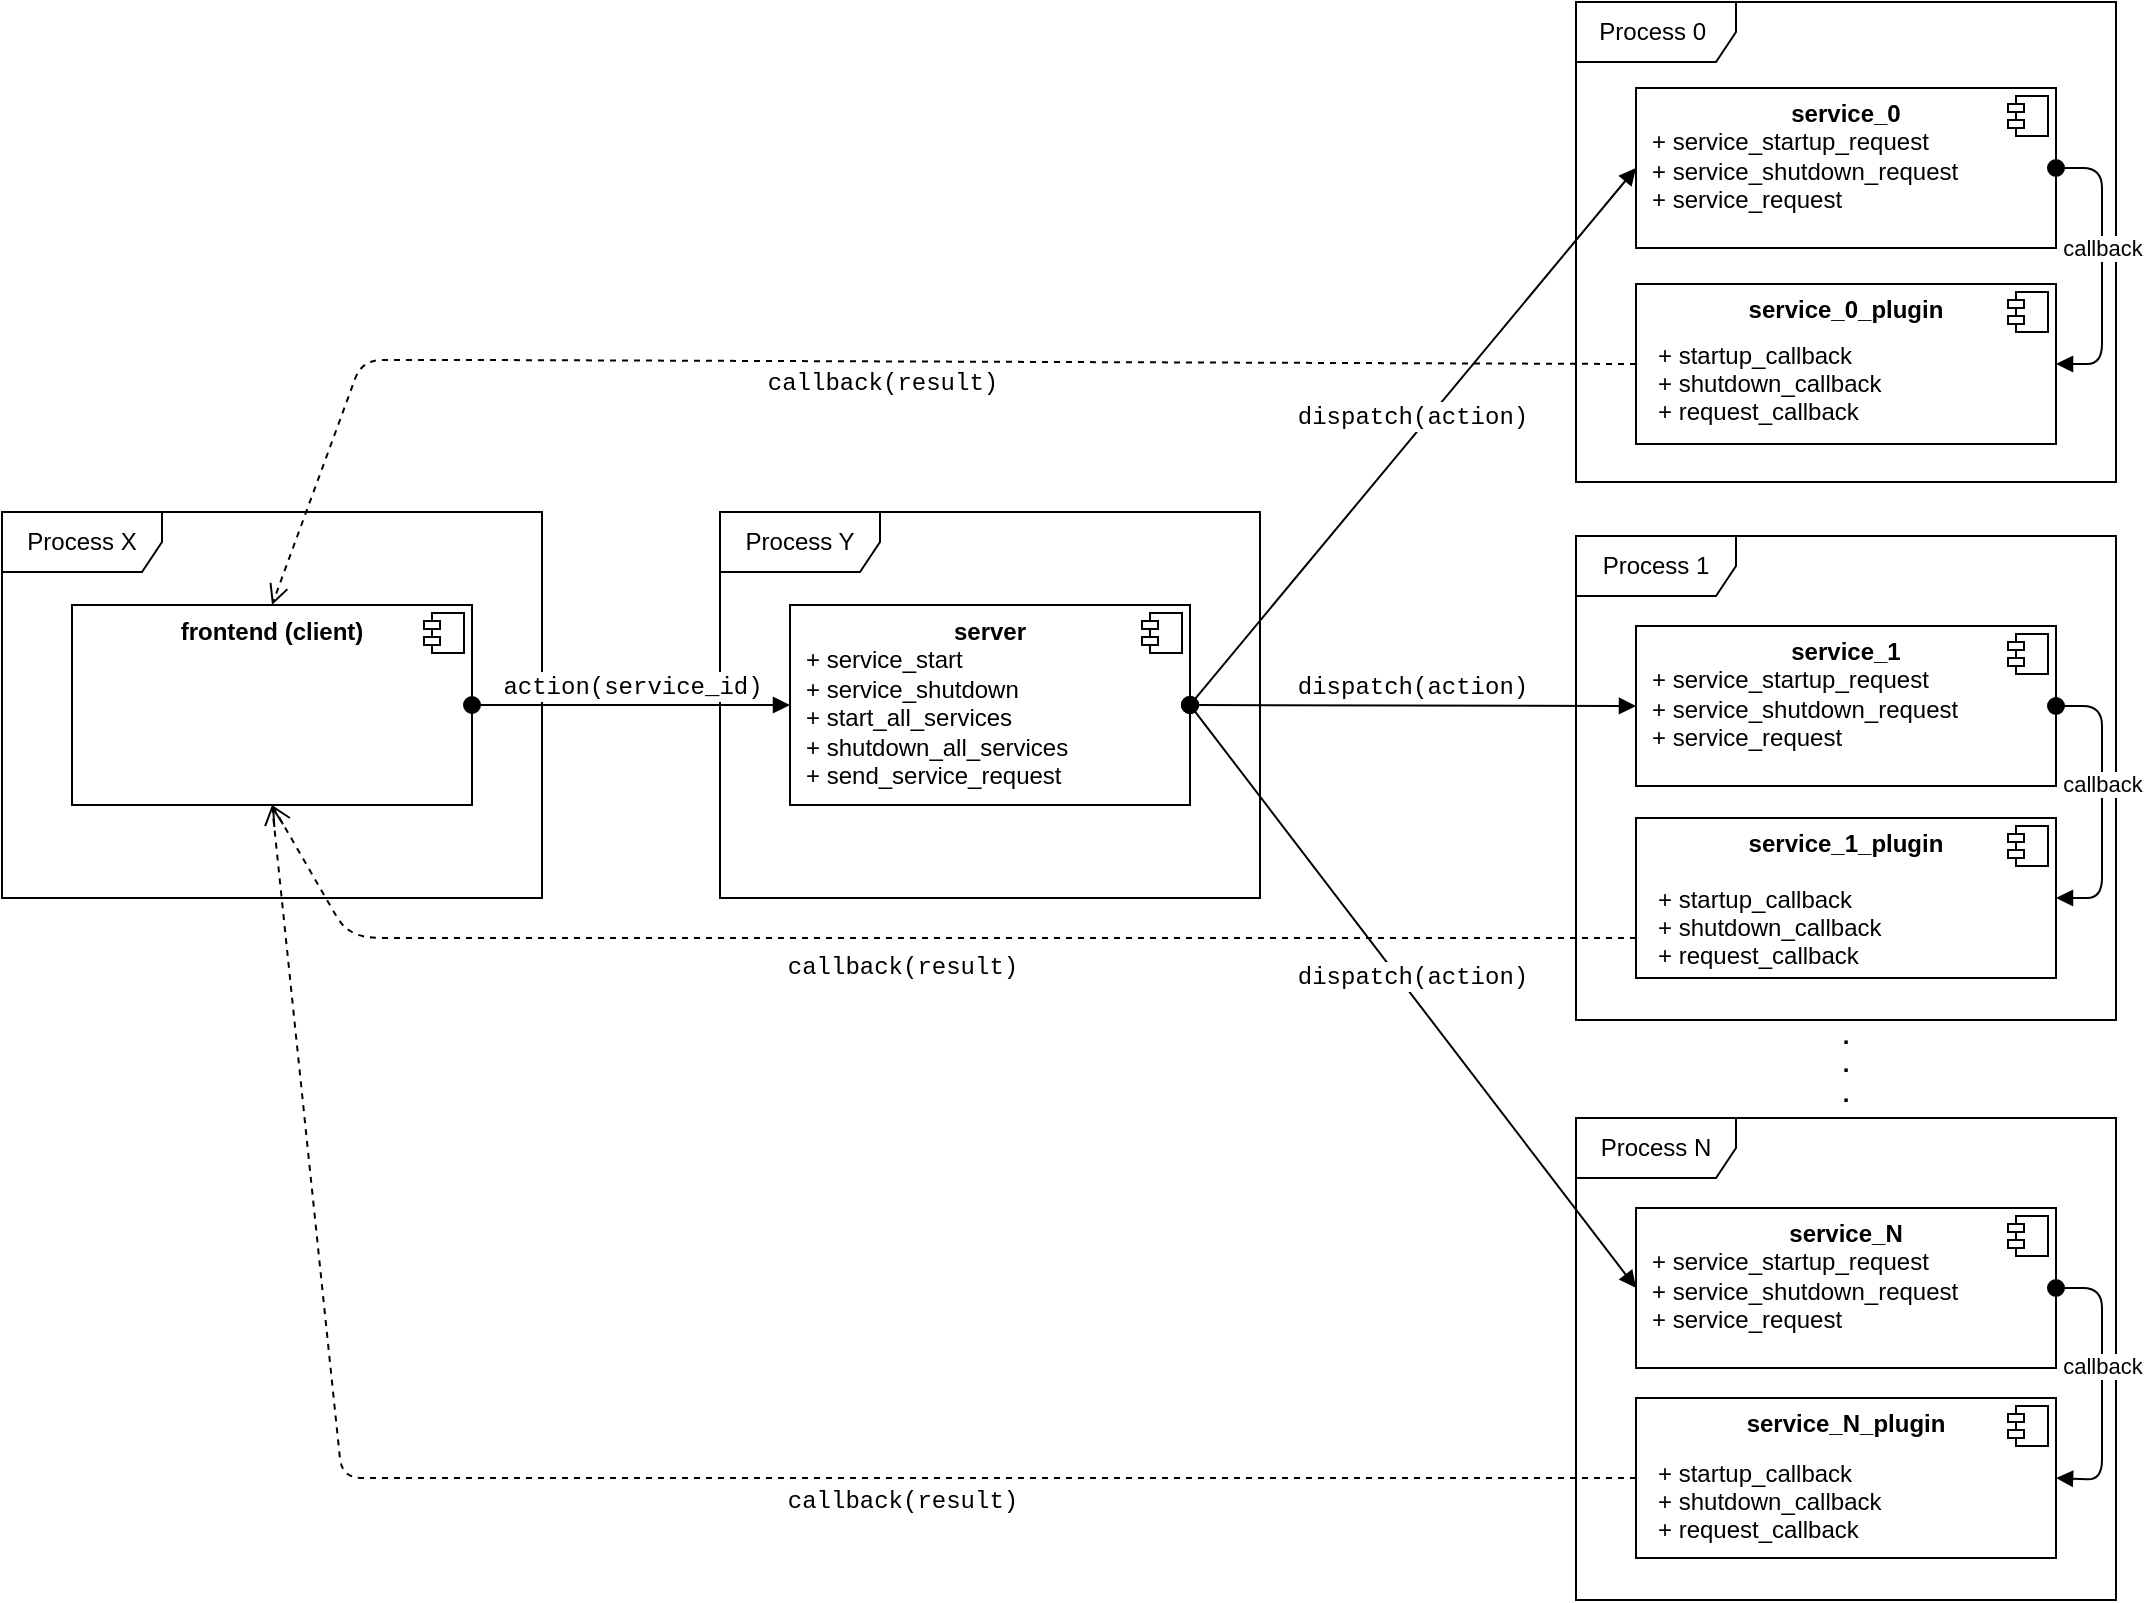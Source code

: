 <mxfile userAgent="Mozilla/5.0 (X11; Linux x86_64) AppleWebKit/537.36 (KHTML, like Gecko) Chrome/65.0.333.162 Safari/537.36" version="8.5.0" editor="www.draw.io" type="device"><diagram name="Page-1" id="c4acf3e9-155e-7222-9cf6-157b1a14988f"><mxGraphModel dx="1426" dy="808" grid="1" gridSize="10" guides="1" tooltips="1" connect="1" arrows="1" fold="1" page="1" pageScale="1" pageWidth="1100" pageHeight="850" background="#ffffff" math="0" shadow="0"><root><mxCell id="0"/><mxCell id="1" parent="0"/><mxCell id="6" value="&lt;p style=&quot;margin: 0px ; margin-top: 6px ; text-align: center&quot;&gt;&lt;b&gt;server&lt;/b&gt;&lt;/p&gt;&lt;p style=&quot;margin: 0px ; margin-left: 8px&quot;&gt;+ service_start&lt;/p&gt;&lt;p style=&quot;margin: 0px ; margin-left: 8px&quot;&gt;+ service_shutdown&lt;/p&gt;&lt;p style=&quot;margin: 0px ; margin-left: 8px&quot;&gt;&lt;span&gt;+ start_all_services&lt;/span&gt;&lt;br&gt;&lt;/p&gt;&lt;p style=&quot;margin: 0px ; margin-left: 8px&quot;&gt;+ shutdown_all_services&lt;/p&gt;&lt;p style=&quot;margin: 0px ; margin-left: 8px&quot;&gt;+ send_service_request&lt;/p&gt;" style="align=left;overflow=fill;html=1;" vertex="1" parent="1"><mxGeometry x="414" y="322.5" width="200" height="100" as="geometry"/></mxCell><mxCell id="7" value="" style="shape=component;jettyWidth=8;jettyHeight=4;" vertex="1" parent="6"><mxGeometry x="1" width="20" height="20" relative="1" as="geometry"><mxPoint x="-24" y="4" as="offset"/></mxGeometry></mxCell><mxCell id="16" value="&lt;p style=&quot;margin: 0px ; margin-top: 6px ; text-align: center&quot;&gt;&lt;b&gt;service_N&lt;/b&gt;&lt;/p&gt;&lt;p style=&quot;margin: 0px ; margin-left: 8px&quot;&gt;+ service_startup_request&lt;/p&gt;&lt;p style=&quot;margin: 0px ; margin-left: 8px&quot;&gt;+ service_shutdown_request&lt;/p&gt;&lt;p style=&quot;margin: 0px ; margin-left: 8px&quot;&gt;+ service_request&lt;/p&gt;" style="align=left;overflow=fill;html=1;" vertex="1" parent="1"><mxGeometry x="837" y="624" width="210" height="80" as="geometry"/></mxCell><mxCell id="17" value="" style="shape=component;jettyWidth=8;jettyHeight=4;" vertex="1" parent="16"><mxGeometry x="1" width="20" height="20" relative="1" as="geometry"><mxPoint x="-24" y="4" as="offset"/></mxGeometry></mxCell><mxCell id="19" value="&lt;b&gt;.&lt;br&gt;.&lt;br&gt;.&lt;br&gt;&lt;/b&gt;" style="text;html=1;strokeColor=none;fillColor=none;align=center;verticalAlign=middle;whiteSpace=wrap;rounded=0;" vertex="1" parent="1"><mxGeometry x="922" y="532" width="40" height="40" as="geometry"/></mxCell><mxCell id="20" value="&lt;span&gt;&lt;font face=&quot;Courier New&quot;&gt;dispatch(action)&lt;/font&gt;&lt;/span&gt;" style="html=1;verticalAlign=bottom;startArrow=oval;startFill=1;endArrow=block;startSize=8;entryX=0;entryY=0.5;exitX=1;exitY=0.5;fontSize=12;labelBackgroundColor=#ffffff;" edge="1" parent="1" source="6" target="59"><mxGeometry width="60" relative="1" as="geometry"><mxPoint x="507" y="170" as="sourcePoint"/><mxPoint x="832" y="105" as="targetPoint"/></mxGeometry></mxCell><mxCell id="21" value="&lt;font face=&quot;Courier New&quot;&gt;dispatch(action)&lt;/font&gt;" style="html=1;verticalAlign=bottom;startArrow=oval;startFill=1;endArrow=block;startSize=8;entryX=0;entryY=0.5;exitX=1;exitY=0.5;labelBackgroundColor=#ffffff;fontSize=12;" edge="1" parent="1" source="6" target="53"><mxGeometry width="60" relative="1" as="geometry"><mxPoint x="517" y="180.0" as="sourcePoint"/><mxPoint x="150" y="689" as="targetPoint"/></mxGeometry></mxCell><mxCell id="23" value="&lt;span&gt;&lt;font face=&quot;Courier New&quot;&gt;dispatch(action)&lt;/font&gt;&lt;/span&gt;" style="html=1;verticalAlign=bottom;startArrow=oval;startFill=1;endArrow=block;startSize=8;entryX=0;entryY=0.5;exitX=1;exitY=0.5;labelBackgroundColor=#ffffff;fontSize=12;" edge="1" parent="1" source="6" target="16"><mxGeometry width="60" relative="1" as="geometry"><mxPoint x="497" y="190.0" as="sourcePoint"/><mxPoint x="897.333" y="294.833" as="targetPoint"/></mxGeometry></mxCell><mxCell id="29" value="Process N&lt;br&gt;" style="shape=umlFrame;whiteSpace=wrap;html=1;width=80;height=30;" vertex="1" parent="1"><mxGeometry x="807" y="579" width="270" height="241" as="geometry"/></mxCell><mxCell id="42" value="Process Y&lt;br&gt;" style="shape=umlFrame;whiteSpace=wrap;html=1;width=80;height=30;" vertex="1" parent="1"><mxGeometry x="379" y="276" width="270" height="193" as="geometry"/></mxCell><mxCell id="43" value="&lt;p style=&quot;margin: 0px ; margin-top: 6px ; text-align: center&quot;&gt;&lt;b&gt;frontend (client)&lt;/b&gt;&lt;/p&gt;" style="align=left;overflow=fill;html=1;" vertex="1" parent="1"><mxGeometry x="55" y="322.5" width="200" height="100" as="geometry"/></mxCell><mxCell id="44" value="" style="shape=component;jettyWidth=8;jettyHeight=4;" vertex="1" parent="43"><mxGeometry x="1" width="20" height="20" relative="1" as="geometry"><mxPoint x="-24" y="4" as="offset"/></mxGeometry></mxCell><mxCell id="45" value="Process X&lt;br&gt;" style="shape=umlFrame;whiteSpace=wrap;html=1;width=80;height=30;" vertex="1" parent="1"><mxGeometry x="20" y="276" width="270" height="193" as="geometry"/></mxCell><mxCell id="46" value="&lt;font face=&quot;Courier New&quot;&gt;action(service_id)&lt;/font&gt;" style="html=1;verticalAlign=bottom;startArrow=oval;startFill=1;endArrow=block;startSize=8;entryX=0;entryY=0.5;exitX=1;exitY=0.5;fontSize=12;labelBackgroundColor=#ffffff;" edge="1" parent="1" source="43" target="6"><mxGeometry width="60" relative="1" as="geometry"><mxPoint x="339.794" y="258.824" as="sourcePoint"/><mxPoint x="575.088" as="targetPoint"/></mxGeometry></mxCell><mxCell id="47" value="" style="html=1;verticalAlign=bottom;endArrow=open;dashed=1;endSize=8;exitX=0;exitY=0.5;entryX=0.5;entryY=1;" edge="1" parent="1" source="48" target="43"><mxGeometry relative="1" as="geometry"><mxPoint x="760" y="769.5" as="sourcePoint"/><mxPoint x="680" y="769.5" as="targetPoint"/><Array as="points"><mxPoint x="190" y="759"/></Array></mxGeometry></mxCell><mxCell id="68" value="&lt;font face=&quot;Courier New&quot;&gt;callback(result)&lt;/font&gt;" style="text;html=1;resizable=0;points=[];align=center;verticalAlign=middle;labelBackgroundColor=none;" vertex="1" connectable="0" parent="47"><mxGeometry x="-0.265" y="4" relative="1" as="geometry"><mxPoint x="-5" y="7" as="offset"/></mxGeometry></mxCell><mxCell id="48" value="&lt;p style=&quot;margin: 0px ; margin-top: 6px ; text-align: center&quot;&gt;&lt;b&gt;service_N_plugin&lt;/b&gt;&lt;/p&gt;" style="align=left;overflow=fill;html=1;" vertex="1" parent="1"><mxGeometry x="837" y="719" width="210" height="80" as="geometry"/></mxCell><mxCell id="49" value="" style="shape=component;jettyWidth=8;jettyHeight=4;" vertex="1" parent="48"><mxGeometry x="1" width="20" height="20" relative="1" as="geometry"><mxPoint x="-24" y="4" as="offset"/></mxGeometry></mxCell><mxCell id="75" value="+ startup_callback&#10;+ shutdown_callback&#10;+ request_callback&#10;" style="text;strokeColor=none;fillColor=none;align=left;verticalAlign=top;spacingLeft=4;spacingRight=4;overflow=hidden;rotatable=0;points=[[0,0.5],[1,0.5]];portConstraint=eastwest;" vertex="1" parent="48"><mxGeometry x="5" y="24" width="195" height="53" as="geometry"/></mxCell><mxCell id="51" value="callback" style="html=1;verticalAlign=bottom;startArrow=oval;startFill=1;endArrow=block;startSize=8;exitX=1;exitY=0.5;entryX=1;entryY=0.5;" edge="1" parent="1" source="16" target="48"><mxGeometry width="60" relative="1" as="geometry"><mxPoint x="1047" y="649" as="sourcePoint"/><mxPoint x="450" y="670" as="targetPoint"/><Array as="points"><mxPoint x="1070" y="664"/><mxPoint x="1070" y="760"/></Array></mxGeometry></mxCell><mxCell id="53" value="&lt;p style=&quot;margin: 0px ; margin-top: 6px ; text-align: center&quot;&gt;&lt;b&gt;service_1&lt;/b&gt;&lt;/p&gt;&lt;p style=&quot;margin: 0px ; margin-left: 8px&quot;&gt;+ service_startup_request&lt;/p&gt;&lt;p style=&quot;margin: 0px ; margin-left: 8px&quot;&gt;+ service_shutdown_request&lt;/p&gt;&lt;p style=&quot;margin: 0px ; margin-left: 8px&quot;&gt;+ service_request&lt;/p&gt;" style="align=left;overflow=fill;html=1;" vertex="1" parent="1"><mxGeometry x="837" y="333" width="210" height="80" as="geometry"/></mxCell><mxCell id="54" value="" style="shape=component;jettyWidth=8;jettyHeight=4;" vertex="1" parent="53"><mxGeometry x="1" width="20" height="20" relative="1" as="geometry"><mxPoint x="-24" y="4" as="offset"/></mxGeometry></mxCell><mxCell id="55" value="Process 1&lt;br&gt;" style="shape=umlFrame;whiteSpace=wrap;html=1;width=80;height=30;" vertex="1" parent="1"><mxGeometry x="807" y="288" width="270" height="242" as="geometry"/></mxCell><mxCell id="56" value="&lt;p style=&quot;margin: 0px ; margin-top: 6px ; text-align: center&quot;&gt;&lt;b&gt;service_1_plugin&lt;/b&gt;&lt;/p&gt;" style="align=left;overflow=fill;html=1;" vertex="1" parent="1"><mxGeometry x="837" y="429" width="210" height="80" as="geometry"/></mxCell><mxCell id="57" value="" style="shape=component;jettyWidth=8;jettyHeight=4;" vertex="1" parent="56"><mxGeometry x="1" width="20" height="20" relative="1" as="geometry"><mxPoint x="-24" y="4" as="offset"/></mxGeometry></mxCell><mxCell id="74" value="+ startup_callback&#10;+ shutdown_callback&#10;+ request_callback&#10;" style="text;strokeColor=none;fillColor=none;align=left;verticalAlign=top;spacingLeft=4;spacingRight=4;overflow=hidden;rotatable=0;points=[[0,0.5],[1,0.5]];portConstraint=eastwest;" vertex="1" parent="56"><mxGeometry x="5" y="27" width="195" height="53" as="geometry"/></mxCell><mxCell id="58" value="callback" style="html=1;verticalAlign=bottom;startArrow=oval;startFill=1;endArrow=block;startSize=8;exitX=1;exitY=0.5;entryX=1;entryY=0.5;" edge="1" source="53" target="56" parent="1"><mxGeometry width="60" relative="1" as="geometry"><mxPoint x="1047" y="359" as="sourcePoint"/><mxPoint x="450" y="379" as="targetPoint"/><Array as="points"><mxPoint x="1070" y="373"/><mxPoint x="1070" y="469"/></Array></mxGeometry></mxCell><mxCell id="59" value="&lt;p style=&quot;margin: 0px ; margin-top: 6px ; text-align: center&quot;&gt;&lt;b&gt;service_0&lt;/b&gt;&lt;/p&gt;&lt;p style=&quot;margin: 0px ; margin-left: 8px&quot;&gt;+ service_startup_request&lt;/p&gt;&lt;p style=&quot;margin: 0px ; margin-left: 8px&quot;&gt;+ service_shutdown_request&lt;/p&gt;&lt;p style=&quot;margin: 0px ; margin-left: 8px&quot;&gt;+ service_request&lt;/p&gt;" style="align=left;overflow=fill;html=1;" vertex="1" parent="1"><mxGeometry x="837" y="64" width="210" height="80" as="geometry"/></mxCell><mxCell id="60" value="" style="shape=component;jettyWidth=8;jettyHeight=4;" vertex="1" parent="59"><mxGeometry x="1" width="20" height="20" relative="1" as="geometry"><mxPoint x="-24" y="4" as="offset"/></mxGeometry></mxCell><mxCell id="61" value="Process 0&amp;nbsp;&lt;br&gt;" style="shape=umlFrame;whiteSpace=wrap;html=1;width=80;height=30;" vertex="1" parent="1"><mxGeometry x="807" y="21" width="270" height="240" as="geometry"/></mxCell><mxCell id="62" value="&lt;p style=&quot;margin: 0px ; margin-top: 6px ; text-align: center&quot;&gt;&lt;b&gt;service_0_plugin&lt;/b&gt;&lt;/p&gt;" style="align=left;overflow=fill;html=1;" vertex="1" parent="1"><mxGeometry x="837" y="162" width="210" height="80" as="geometry"/></mxCell><mxCell id="63" value="" style="shape=component;jettyWidth=8;jettyHeight=4;" vertex="1" parent="62"><mxGeometry x="1" width="20" height="20" relative="1" as="geometry"><mxPoint x="-24" y="4" as="offset"/></mxGeometry></mxCell><mxCell id="73" value="+ startup_callback&#10;+ shutdown_callback&#10;+ request_callback&#10;" style="text;strokeColor=none;fillColor=none;align=left;verticalAlign=top;spacingLeft=4;spacingRight=4;overflow=hidden;rotatable=0;points=[[0,0.5],[1,0.5]];portConstraint=eastwest;" vertex="1" parent="62"><mxGeometry x="5" y="22" width="195" height="53" as="geometry"/></mxCell><mxCell id="64" value="callback" style="html=1;verticalAlign=bottom;startArrow=oval;startFill=1;endArrow=block;startSize=8;exitX=1;exitY=0.5;entryX=1;entryY=0.5;labelBackgroundColor=#ffffff;" edge="1" source="59" target="62" parent="1"><mxGeometry width="60" relative="1" as="geometry"><mxPoint x="390" y="128" as="sourcePoint"/><mxPoint x="1047" y="217" as="targetPoint"/><Array as="points"><mxPoint x="1070" y="104"/><mxPoint x="1070" y="202"/></Array></mxGeometry></mxCell><mxCell id="65" value="&lt;span&gt;&lt;font face=&quot;Courier New&quot;&gt;callback(result)&lt;/font&gt;&lt;/span&gt;&lt;br style=&quot;font-size: 12px&quot;&gt;" style="html=1;verticalAlign=top;endArrow=open;dashed=1;endSize=8;exitX=0;exitY=0.75;entryX=0.5;entryY=1;labelBorderColor=none;labelBackgroundColor=none;labelPosition=center;verticalLabelPosition=bottom;align=center;fontSize=12;" edge="1" parent="1" source="56" target="43"><mxGeometry x="0.022" relative="1" as="geometry"><mxPoint x="847" y="796" as="sourcePoint"/><mxPoint x="165" y="433" as="targetPoint"/><Array as="points"><mxPoint x="200" y="489"/><mxPoint x="190" y="483"/></Array><mxPoint as="offset"/></mxGeometry></mxCell><mxCell id="66" value="" style="html=1;verticalAlign=bottom;endArrow=open;dashed=1;endSize=8;exitX=0;exitY=0.5;entryX=0.5;entryY=0;" edge="1" parent="1" source="62" target="43"><mxGeometry relative="1" as="geometry"><mxPoint x="842" y="209.5" as="sourcePoint"/><mxPoint x="160" y="149.5" as="targetPoint"/><Array as="points"><mxPoint x="260" y="200"/><mxPoint x="200" y="200"/></Array></mxGeometry></mxCell><mxCell id="67" value="&lt;font face=&quot;Courier New&quot;&gt;callback(result)&lt;/font&gt;" style="text;html=1;resizable=0;points=[];align=center;verticalAlign=middle;labelBackgroundColor=none;" vertex="1" connectable="0" parent="66"><mxGeometry x="-0.209" y="1" relative="1" as="geometry"><mxPoint x="-74" y="8.5" as="offset"/></mxGeometry></mxCell></root></mxGraphModel></diagram></mxfile>
